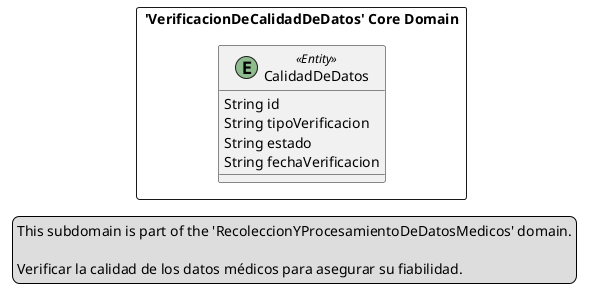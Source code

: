 @startuml

skinparam componentStyle uml2

package "'VerificacionDeCalidadDeDatos' Core Domain" <<Rectangle>> {
	class CalidadDeDatos <<(E,DarkSeaGreen) Entity>> {
		String id
		String tipoVerificacion
		String estado
		String fechaVerificacion
	}
}
legend left
  This subdomain is part of the 'RecoleccionYProcesamientoDeDatosMedicos' domain.

  Verificar la calidad de los datos médicos para asegurar su fiabilidad.
end legend


@enduml

